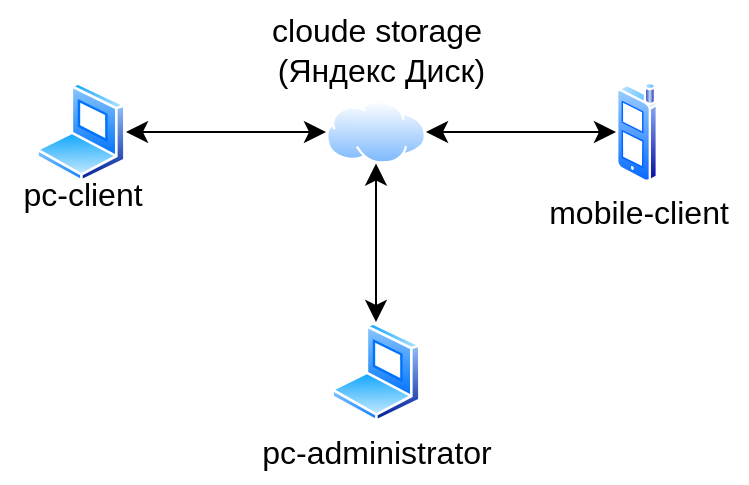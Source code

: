 <mxfile version="27.0.4">
  <diagram name="Страница — 1" id="I1C123mpmmwiP_-HXLVm">
    <mxGraphModel dx="563" dy="313" grid="1" gridSize="10" guides="1" tooltips="1" connect="1" arrows="1" fold="1" page="1" pageScale="1" pageWidth="827" pageHeight="1169" math="0" shadow="0">
      <root>
        <mxCell id="0" />
        <mxCell id="1" parent="0" />
        <mxCell id="7oyN3cYrIqbN6IqhUOc_-6" style="edgeStyle=none;curved=1;rounded=0;orthogonalLoop=1;jettySize=auto;html=1;exitX=1;exitY=0.5;exitDx=0;exitDy=0;entryX=0;entryY=0.5;entryDx=0;entryDy=0;fontSize=12;startSize=8;endSize=8;startArrow=classic;startFill=1;" edge="1" parent="1" source="7oyN3cYrIqbN6IqhUOc_-1" target="7oyN3cYrIqbN6IqhUOc_-3">
          <mxGeometry relative="1" as="geometry" />
        </mxCell>
        <mxCell id="7oyN3cYrIqbN6IqhUOc_-1" value="" style="image;aspect=fixed;perimeter=ellipsePerimeter;html=1;align=center;shadow=0;dashed=0;spacingTop=3;image=img/lib/active_directory/laptop_client.svg;" vertex="1" parent="1">
          <mxGeometry x="40" y="290" width="45" height="50" as="geometry" />
        </mxCell>
        <mxCell id="7oyN3cYrIqbN6IqhUOc_-2" value="" style="image;aspect=fixed;perimeter=ellipsePerimeter;html=1;align=center;shadow=0;dashed=0;spacingTop=3;image=img/lib/active_directory/laptop_client.svg;" vertex="1" parent="1">
          <mxGeometry x="187.5" y="410" width="45" height="50" as="geometry" />
        </mxCell>
        <mxCell id="7oyN3cYrIqbN6IqhUOc_-7" style="edgeStyle=none;curved=1;rounded=0;orthogonalLoop=1;jettySize=auto;html=1;exitX=1;exitY=0.5;exitDx=0;exitDy=0;entryX=0;entryY=0.5;entryDx=0;entryDy=0;fontSize=12;startSize=8;endSize=8;startArrow=classic;startFill=1;" edge="1" parent="1" source="7oyN3cYrIqbN6IqhUOc_-3" target="7oyN3cYrIqbN6IqhUOc_-4">
          <mxGeometry relative="1" as="geometry" />
        </mxCell>
        <mxCell id="7oyN3cYrIqbN6IqhUOc_-8" style="edgeStyle=none;curved=1;rounded=0;orthogonalLoop=1;jettySize=auto;html=1;exitX=0.5;exitY=1;exitDx=0;exitDy=0;entryX=0.5;entryY=0;entryDx=0;entryDy=0;fontSize=12;startSize=8;endSize=8;startArrow=classic;startFill=1;" edge="1" parent="1" source="7oyN3cYrIqbN6IqhUOc_-3" target="7oyN3cYrIqbN6IqhUOc_-2">
          <mxGeometry relative="1" as="geometry" />
        </mxCell>
        <mxCell id="7oyN3cYrIqbN6IqhUOc_-3" value="" style="image;aspect=fixed;perimeter=ellipsePerimeter;html=1;align=center;shadow=0;dashed=0;spacingTop=3;image=img/lib/active_directory/internet_cloud.svg;" vertex="1" parent="1">
          <mxGeometry x="185" y="299.25" width="50" height="31.5" as="geometry" />
        </mxCell>
        <mxCell id="7oyN3cYrIqbN6IqhUOc_-4" value="" style="image;aspect=fixed;perimeter=ellipsePerimeter;html=1;align=center;shadow=0;dashed=0;spacingTop=3;image=img/lib/active_directory/cell_phone.svg;" vertex="1" parent="1">
          <mxGeometry x="330" y="290" width="21" height="50" as="geometry" />
        </mxCell>
        <mxCell id="7oyN3cYrIqbN6IqhUOc_-9" value="pc-client" style="text;html=1;align=center;verticalAlign=middle;resizable=0;points=[];autosize=1;strokeColor=none;fillColor=none;fontSize=16;" vertex="1" parent="1">
          <mxGeometry x="22.5" y="330.75" width="80" height="30" as="geometry" />
        </mxCell>
        <mxCell id="7oyN3cYrIqbN6IqhUOc_-10" value="mobile-client" style="text;html=1;align=center;verticalAlign=middle;resizable=0;points=[];autosize=1;strokeColor=none;fillColor=none;fontSize=16;" vertex="1" parent="1">
          <mxGeometry x="285.5" y="340" width="110" height="30" as="geometry" />
        </mxCell>
        <mxCell id="7oyN3cYrIqbN6IqhUOc_-11" value="pc-administrator" style="text;html=1;align=center;verticalAlign=middle;resizable=0;points=[];autosize=1;strokeColor=none;fillColor=none;fontSize=16;" vertex="1" parent="1">
          <mxGeometry x="140" y="460" width="140" height="30" as="geometry" />
        </mxCell>
        <mxCell id="7oyN3cYrIqbN6IqhUOc_-12" value="cloude storage&lt;div&gt;&amp;nbsp;(Яндекс Диск)&lt;/div&gt;" style="text;html=1;align=center;verticalAlign=middle;resizable=0;points=[];autosize=1;strokeColor=none;fillColor=none;fontSize=16;" vertex="1" parent="1">
          <mxGeometry x="145" y="249.25" width="130" height="50" as="geometry" />
        </mxCell>
      </root>
    </mxGraphModel>
  </diagram>
</mxfile>
